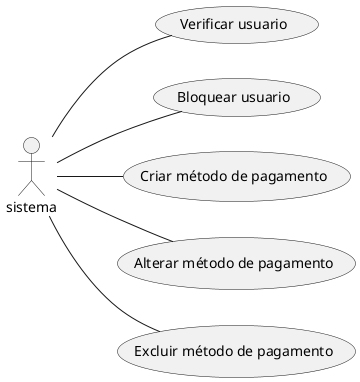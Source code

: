 @startuml Entidade Sistema
left to right direction
actor sistema

sistema -- (Verificar usuario)
sistema -- (Bloquear usuario)
sistema -- (Criar método de pagamento)
sistema -- (Alterar método de pagamento)
sistema -- (Excluir método de pagamento)
@enduml
